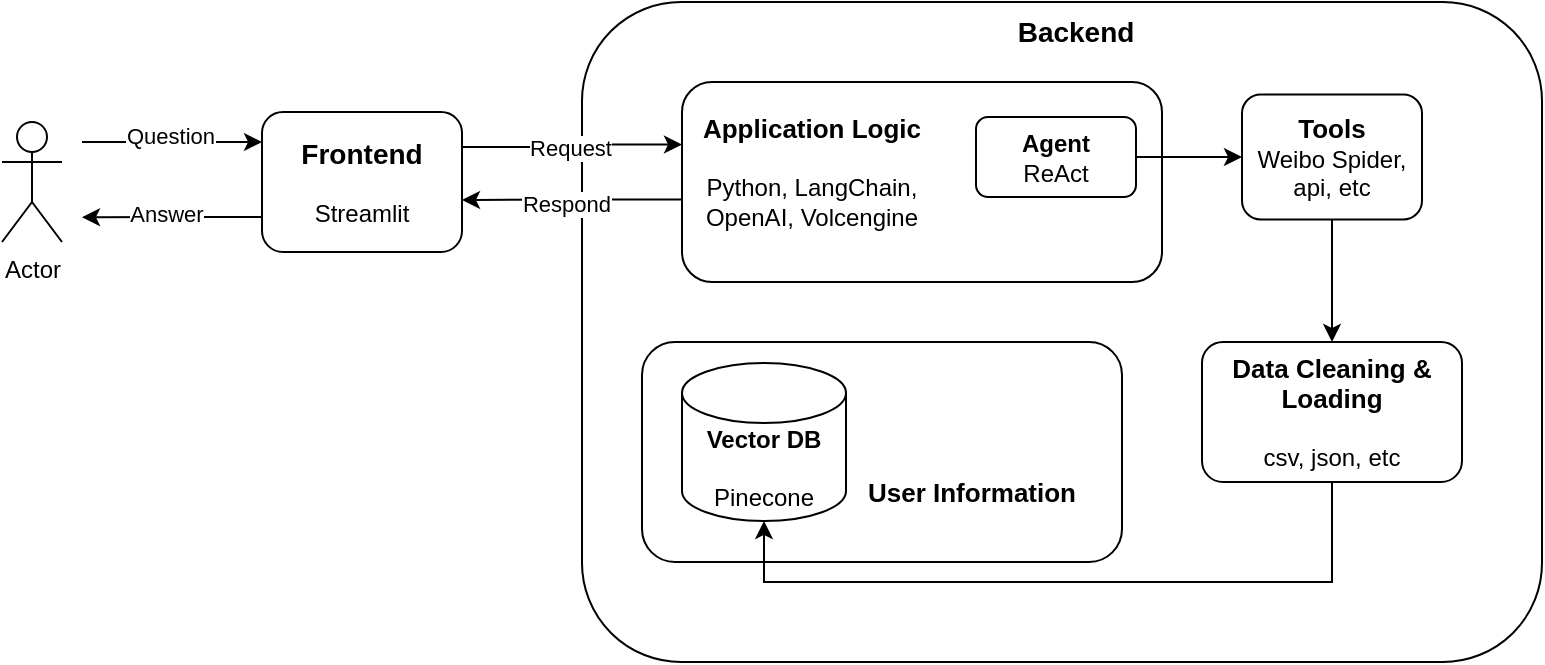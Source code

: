 <mxfile version="22.1.5" type="device">
  <diagram name="第 1 页" id="fCLSSuLvtkAczv2RtAyX">
    <mxGraphModel dx="978" dy="788" grid="1" gridSize="10" guides="1" tooltips="1" connect="1" arrows="1" fold="1" page="1" pageScale="1" pageWidth="827" pageHeight="1169" math="0" shadow="0">
      <root>
        <mxCell id="0" />
        <mxCell id="1" parent="0" />
        <mxCell id="T1HbW7kIzKbHg_8XA1An-28" style="edgeStyle=orthogonalEdgeStyle;rounded=0;orthogonalLoop=1;jettySize=auto;html=1;entryX=0;entryY=0.5;entryDx=0;entryDy=0;" edge="1" parent="1">
          <mxGeometry relative="1" as="geometry">
            <mxPoint x="50" y="280" as="sourcePoint" />
            <mxPoint x="140" y="280.0" as="targetPoint" />
          </mxGeometry>
        </mxCell>
        <mxCell id="T1HbW7kIzKbHg_8XA1An-34" value="Question" style="edgeLabel;html=1;align=center;verticalAlign=middle;resizable=0;points=[];" vertex="1" connectable="0" parent="T1HbW7kIzKbHg_8XA1An-28">
          <mxGeometry x="-0.038" y="3" relative="1" as="geometry">
            <mxPoint as="offset" />
          </mxGeometry>
        </mxCell>
        <mxCell id="T1HbW7kIzKbHg_8XA1An-1" value="Actor" style="shape=umlActor;verticalLabelPosition=bottom;verticalAlign=top;html=1;outlineConnect=0;" vertex="1" parent="1">
          <mxGeometry x="10" y="270" width="30" height="60" as="geometry" />
        </mxCell>
        <mxCell id="T1HbW7kIzKbHg_8XA1An-39" style="edgeStyle=orthogonalEdgeStyle;rounded=0;orthogonalLoop=1;jettySize=auto;html=1;exitX=0;exitY=0.75;exitDx=0;exitDy=0;" edge="1" parent="1" source="T1HbW7kIzKbHg_8XA1An-8">
          <mxGeometry relative="1" as="geometry">
            <mxPoint x="50" y="317.625" as="targetPoint" />
          </mxGeometry>
        </mxCell>
        <mxCell id="T1HbW7kIzKbHg_8XA1An-40" value="Answer" style="edgeLabel;html=1;align=center;verticalAlign=middle;resizable=0;points=[];" vertex="1" connectable="0" parent="T1HbW7kIzKbHg_8XA1An-39">
          <mxGeometry x="0.076" y="-2" relative="1" as="geometry">
            <mxPoint as="offset" />
          </mxGeometry>
        </mxCell>
        <mxCell id="T1HbW7kIzKbHg_8XA1An-8" value="&lt;b style=&quot;font-size: 14px;&quot;&gt;Frontend&lt;br&gt;&lt;/b&gt;&lt;br&gt;Streamlit" style="rounded=1;whiteSpace=wrap;html=1;" vertex="1" parent="1">
          <mxGeometry x="140" y="265" width="100" height="70" as="geometry" />
        </mxCell>
        <mxCell id="T1HbW7kIzKbHg_8XA1An-9" value="&lt;br&gt;&lt;div style=&quot;text-align: justify;&quot;&gt;&lt;/div&gt;" style="rounded=1;whiteSpace=wrap;html=1;" vertex="1" parent="1">
          <mxGeometry x="300" y="210" width="480" height="330" as="geometry" />
        </mxCell>
        <mxCell id="T1HbW7kIzKbHg_8XA1An-10" value="&lt;b&gt;&lt;font style=&quot;font-size: 14px;&quot;&gt;Backend&lt;/font&gt;&lt;/b&gt;" style="text;html=1;strokeColor=none;fillColor=none;align=center;verticalAlign=middle;whiteSpace=wrap;rounded=0;" vertex="1" parent="1">
          <mxGeometry x="517" y="210" width="60" height="30" as="geometry" />
        </mxCell>
        <mxCell id="T1HbW7kIzKbHg_8XA1An-11" value="" style="rounded=1;whiteSpace=wrap;html=1;" vertex="1" parent="1">
          <mxGeometry x="350" y="250" width="240" height="100" as="geometry" />
        </mxCell>
        <mxCell id="T1HbW7kIzKbHg_8XA1An-16" style="edgeStyle=orthogonalEdgeStyle;rounded=0;orthogonalLoop=1;jettySize=auto;html=1;exitX=1;exitY=0.5;exitDx=0;exitDy=0;entryX=0;entryY=0.5;entryDx=0;entryDy=0;" edge="1" parent="1" source="T1HbW7kIzKbHg_8XA1An-12" target="T1HbW7kIzKbHg_8XA1An-15">
          <mxGeometry relative="1" as="geometry" />
        </mxCell>
        <mxCell id="T1HbW7kIzKbHg_8XA1An-12" value="&lt;b&gt;Agent&lt;/b&gt;&lt;br&gt;ReAct" style="rounded=1;whiteSpace=wrap;html=1;" vertex="1" parent="1">
          <mxGeometry x="497" y="267.5" width="80" height="40" as="geometry" />
        </mxCell>
        <mxCell id="T1HbW7kIzKbHg_8XA1An-32" style="edgeStyle=orthogonalEdgeStyle;rounded=0;orthogonalLoop=1;jettySize=auto;html=1;exitX=0;exitY=0.75;exitDx=0;exitDy=0;" edge="1" parent="1" source="T1HbW7kIzKbHg_8XA1An-13">
          <mxGeometry relative="1" as="geometry">
            <mxPoint x="240" y="309" as="targetPoint" />
          </mxGeometry>
        </mxCell>
        <mxCell id="T1HbW7kIzKbHg_8XA1An-33" value="Respond" style="edgeLabel;html=1;align=center;verticalAlign=middle;resizable=0;points=[];" vertex="1" connectable="0" parent="T1HbW7kIzKbHg_8XA1An-32">
          <mxGeometry x="0.063" y="1" relative="1" as="geometry">
            <mxPoint as="offset" />
          </mxGeometry>
        </mxCell>
        <mxCell id="T1HbW7kIzKbHg_8XA1An-13" value="&lt;b style=&quot;font-size: 13px;&quot;&gt;Application Logic&lt;br&gt;&lt;/b&gt;&lt;br&gt;Python, LangChain,&lt;br&gt;OpenAI, Volcengine" style="text;html=1;strokeColor=none;fillColor=none;align=center;verticalAlign=middle;whiteSpace=wrap;rounded=0;" vertex="1" parent="1">
          <mxGeometry x="350" y="267.5" width="130" height="55" as="geometry" />
        </mxCell>
        <mxCell id="T1HbW7kIzKbHg_8XA1An-18" style="edgeStyle=orthogonalEdgeStyle;rounded=0;orthogonalLoop=1;jettySize=auto;html=1;exitX=0.5;exitY=1;exitDx=0;exitDy=0;entryX=0.5;entryY=0;entryDx=0;entryDy=0;" edge="1" parent="1" source="T1HbW7kIzKbHg_8XA1An-15" target="T1HbW7kIzKbHg_8XA1An-17">
          <mxGeometry relative="1" as="geometry" />
        </mxCell>
        <mxCell id="T1HbW7kIzKbHg_8XA1An-15" value="&lt;b&gt;&lt;font style=&quot;font-size: 13px;&quot;&gt;Tools&lt;/font&gt;&lt;br&gt;&lt;/b&gt;Weibo Spider, api, etc" style="rounded=1;whiteSpace=wrap;html=1;" vertex="1" parent="1">
          <mxGeometry x="630" y="256.25" width="90" height="62.5" as="geometry" />
        </mxCell>
        <mxCell id="T1HbW7kIzKbHg_8XA1An-17" value="&lt;font style=&quot;font-size: 13px;&quot;&gt;&lt;b&gt;Data Cleaning &amp;amp; Loading&lt;/b&gt;&lt;br&gt;&lt;/font&gt;&lt;br&gt;csv, json, etc" style="rounded=1;whiteSpace=wrap;html=1;" vertex="1" parent="1">
          <mxGeometry x="610" y="380" width="130" height="70" as="geometry" />
        </mxCell>
        <mxCell id="T1HbW7kIzKbHg_8XA1An-19" value="" style="rounded=1;whiteSpace=wrap;html=1;" vertex="1" parent="1">
          <mxGeometry x="330" y="380" width="240" height="110" as="geometry" />
        </mxCell>
        <mxCell id="T1HbW7kIzKbHg_8XA1An-20" value="&lt;b&gt;Vector DB&lt;br&gt;&lt;/b&gt;&lt;br&gt;Pinecone" style="shape=cylinder3;whiteSpace=wrap;html=1;boundedLbl=1;backgroundOutline=1;size=15;" vertex="1" parent="1">
          <mxGeometry x="350" y="390.5" width="82" height="79" as="geometry" />
        </mxCell>
        <mxCell id="T1HbW7kIzKbHg_8XA1An-21" value="&lt;b&gt;&lt;font style=&quot;font-size: 13px;&quot;&gt;User Information&lt;/font&gt;&lt;/b&gt;" style="text;html=1;strokeColor=none;fillColor=none;align=center;verticalAlign=middle;whiteSpace=wrap;rounded=0;" vertex="1" parent="1">
          <mxGeometry x="440" y="439.5" width="110" height="30" as="geometry" />
        </mxCell>
        <mxCell id="T1HbW7kIzKbHg_8XA1An-23" style="edgeStyle=orthogonalEdgeStyle;rounded=0;orthogonalLoop=1;jettySize=auto;html=1;exitX=0.5;exitY=1;exitDx=0;exitDy=0;entryX=0.5;entryY=1;entryDx=0;entryDy=0;entryPerimeter=0;" edge="1" parent="1" source="T1HbW7kIzKbHg_8XA1An-17" target="T1HbW7kIzKbHg_8XA1An-20">
          <mxGeometry relative="1" as="geometry">
            <Array as="points">
              <mxPoint x="675" y="500" />
              <mxPoint x="391" y="500" />
            </Array>
          </mxGeometry>
        </mxCell>
        <mxCell id="T1HbW7kIzKbHg_8XA1An-29" style="edgeStyle=orthogonalEdgeStyle;rounded=0;orthogonalLoop=1;jettySize=auto;html=1;exitX=1;exitY=0.25;exitDx=0;exitDy=0;entryX=0;entryY=0.25;entryDx=0;entryDy=0;" edge="1" parent="1" source="T1HbW7kIzKbHg_8XA1An-8" target="T1HbW7kIzKbHg_8XA1An-13">
          <mxGeometry relative="1" as="geometry" />
        </mxCell>
        <mxCell id="T1HbW7kIzKbHg_8XA1An-30" value="Request" style="edgeLabel;html=1;align=center;verticalAlign=middle;resizable=0;points=[];" vertex="1" connectable="0" parent="T1HbW7kIzKbHg_8XA1An-29">
          <mxGeometry x="-0.03" relative="1" as="geometry">
            <mxPoint as="offset" />
          </mxGeometry>
        </mxCell>
      </root>
    </mxGraphModel>
  </diagram>
</mxfile>
